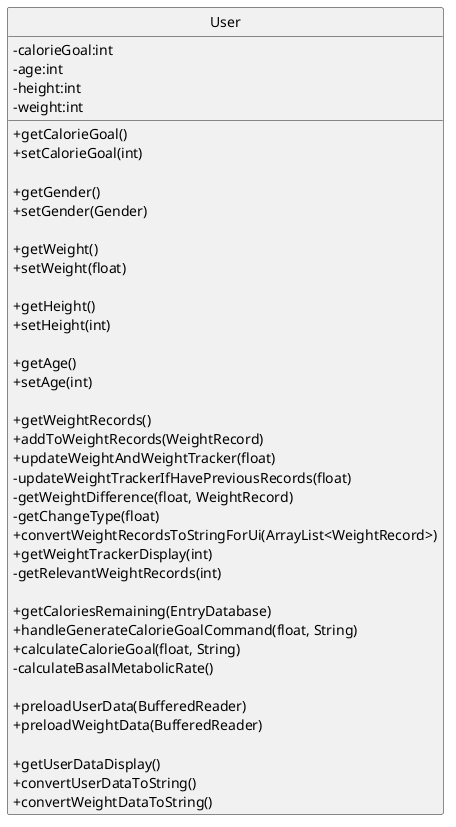 @startuml
hide circle
skinparam classAttributeIconSize 0

class User {

-calorieGoal:int
-age:int
-height:int
-weight:int

+getCalorieGoal()
+setCalorieGoal(int)

+getGender()
+setGender(Gender)

+getWeight()
+setWeight(float)

+getHeight()
+setHeight(int)

+getAge()
+setAge(int)

+getWeightRecords()
+addToWeightRecords(WeightRecord)
+updateWeightAndWeightTracker(float)
-updateWeightTrackerIfHavePreviousRecords(float)
-getWeightDifference(float, WeightRecord)
-getChangeType(float)
+convertWeightRecordsToStringForUi(ArrayList<WeightRecord>)
+getWeightTrackerDisplay(int)
-getRelevantWeightRecords(int)

+getCaloriesRemaining(EntryDatabase)
+handleGenerateCalorieGoalCommand(float, String)
+calculateCalorieGoal(float, String)
-calculateBasalMetabolicRate()

+preloadUserData(BufferedReader)
+preloadWeightData(BufferedReader)

+getUserDataDisplay()
+convertUserDataToString()
+convertWeightDataToString()
}
@enduml